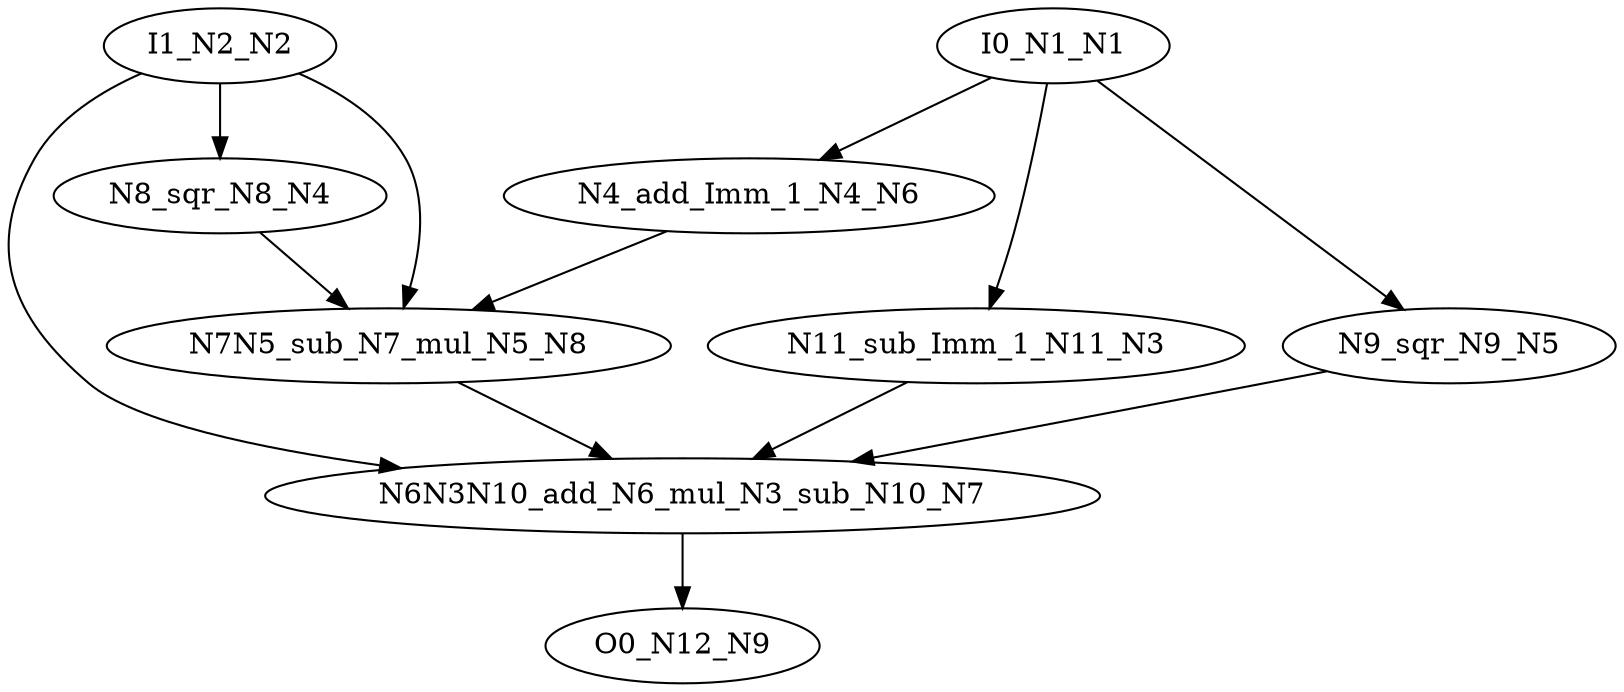 digraph graphname {
N8 [color="black", ntype="operation", label="N7N5_sub_N7_mul_N5_N8"];
N9 [color="black", ntype="outvar", label="O0_N12_N9"];
N1 [color="black", ntype="invar", label="I0_N1_N1"];
N2 [color="black", ntype="invar", label="I1_N2_N2"];
N3 [color="black", ntype="operation", label="N11_sub_Imm_1_N11_N3"];
N4 [color="black", ntype="operation", label="N8_sqr_N8_N4"];
N5 [color="black", ntype="operation", label="N9_sqr_N9_N5"];
N6 [color="black", ntype="operation", label="N4_add_Imm_1_N4_N6"];
N7 [color="black", ntype="operation", label="N6N3N10_add_N6_mul_N3_sub_N10_N7"];
N8 -> N7;
N1 -> N5;
N1 -> N6;
N1 -> N3;
N2 -> N8;
N2 -> N7;
N2 -> N4;
N3 -> N7;
N4 -> N8;
N5 -> N7;
N6 -> N8;
N7 -> N9;
}
